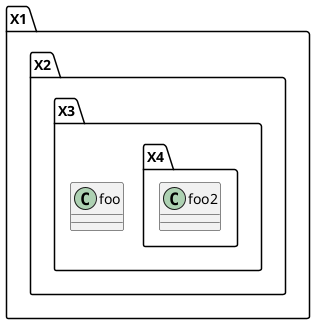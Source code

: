 @startuml

' using period char (dot) to seperate auto-creating package
class X1.X2.X3.foo {}

' package X1.X2.X3.X4 {}

class X1.X2.X3.X4.foo2

@enduml